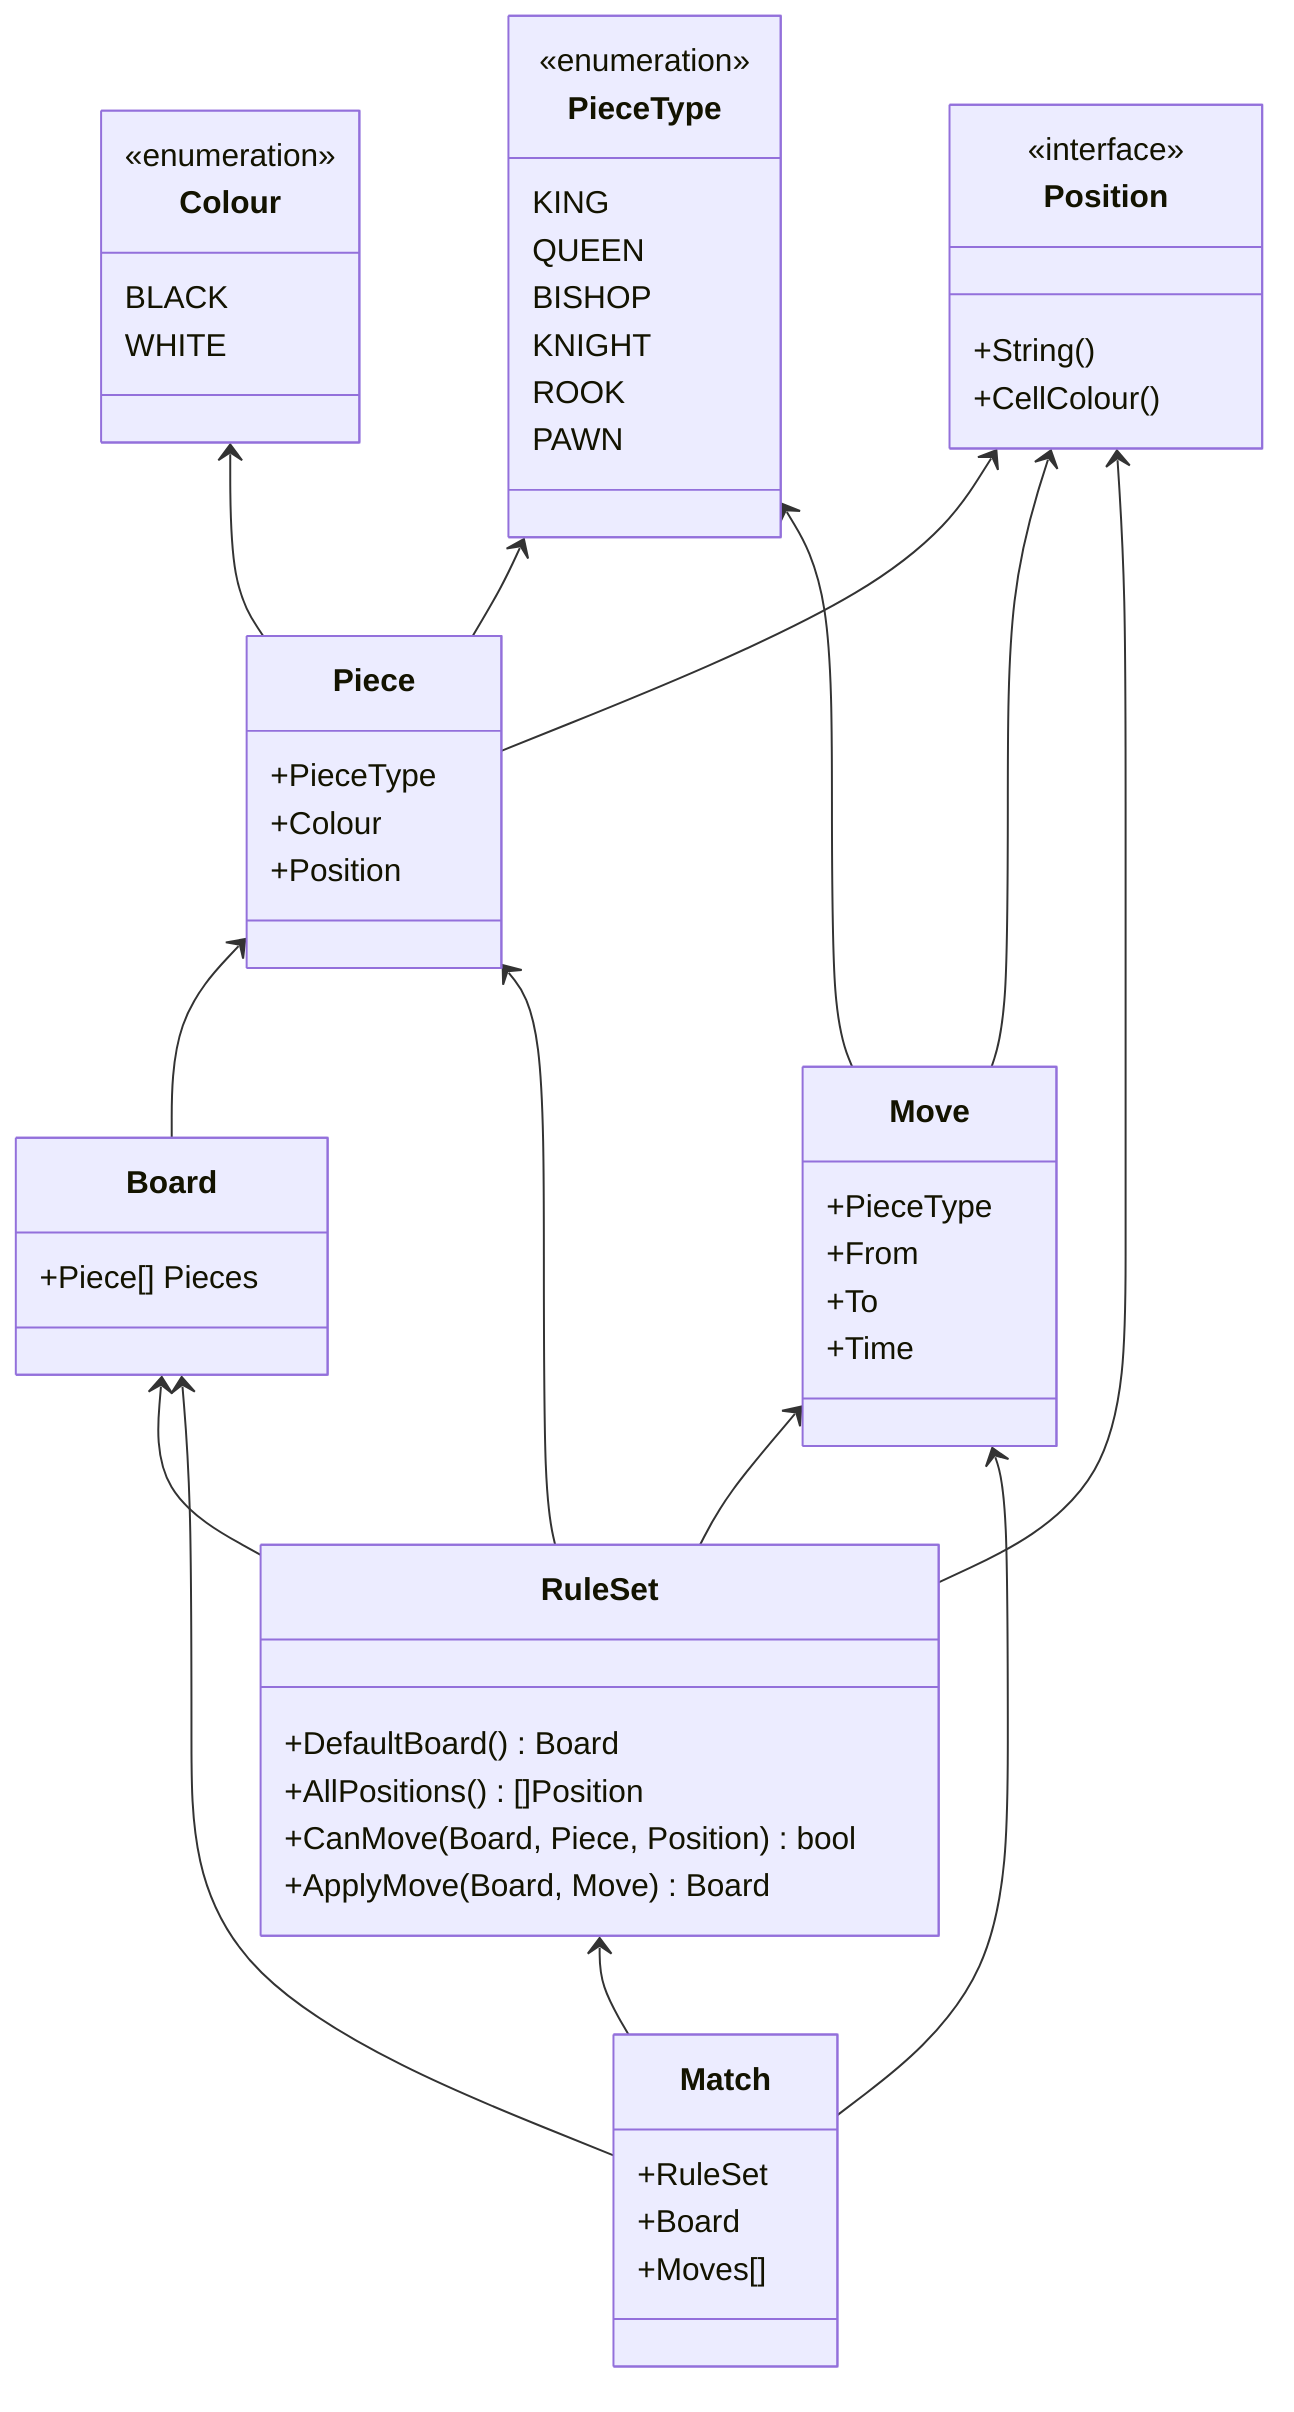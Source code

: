 classDiagram

	class PieceType{
		<<enumeration>>
		KING
		QUEEN
		BISHOP
		KNIGHT
		ROOK
		PAWN
	}

	class Colour{
		<<enumeration>>
		BLACK
		WHITE
	}

	class Position{
		<<interface>>
		+String()
		+CellColour()
	}

	class Piece{
		+PieceType
		+Colour
		+Position
	}

	PieceType <-- Piece
	Colour <-- Piece
	Position <-- Piece

	class Board{
		+Piece[] Pieces
	}

	Piece <-- Board

	class Move {
		+PieceType
		+From
		+To
		+Time
	}

	PieceType <-- Move
	Position <-- Move

	class RuleSet {
		+DefaultBoard() Board
		+AllPositions() []Position

		+CanMove(Board, Piece, Position) bool
		+ApplyMove(Board, Move) Board
	}

	Board <-- RuleSet
	Piece <-- RuleSet
	Position <-- RuleSet
	Move <-- RuleSet

	class Match {
		+RuleSet
		+Board
		+Moves[]
	}

	RuleSet <-- Match
	Board <-- Match
	Move <-- Match